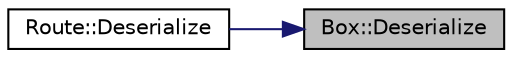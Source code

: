 digraph "Box::Deserialize"
{
 // LATEX_PDF_SIZE
  edge [fontname="Helvetica",fontsize="10",labelfontname="Helvetica",labelfontsize="10"];
  node [fontname="Helvetica",fontsize="10",shape=record];
  rankdir="RL";
  Node1 [label="Box::Deserialize",height=0.2,width=0.4,color="black", fillcolor="grey75", style="filled", fontcolor="black",tooltip="Method for loading the information of a json string into the object."];
  Node1 -> Node2 [dir="back",color="midnightblue",fontsize="10",style="solid",fontname="Helvetica"];
  Node2 [label="Route::Deserialize",height=0.2,width=0.4,color="black", fillcolor="white", style="filled",URL="$class_route.html#aba2235e55fcc4b68b2c08d00f92d77dd",tooltip="Method for loading the information of a json string into the object."];
}
